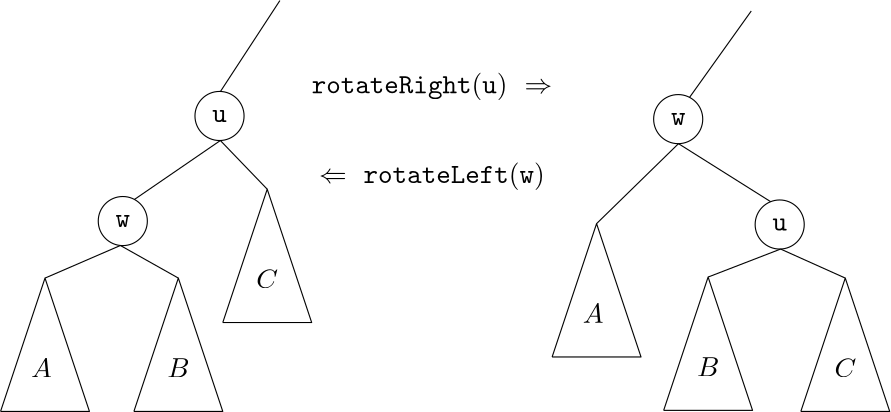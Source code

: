 <?xml version="1.0"?>
<!DOCTYPE ipe SYSTEM "ipe.dtd">
<ipe version="70010" creator="Ipe 7.0.10">
<info created="D:20101110125048" modified="D:20110704133057"/>
<ipestyle name="basic">
<symbol name="arrow/arc(spx)">
<path stroke="sym-stroke" fill="sym-stroke" pen="sym-pen">
0 0 m
-1 0.333 l
-1 -0.333 l
h
</path>
</symbol>
<symbol name="arrow/farc(spx)">
<path stroke="sym-stroke" fill="white" pen="sym-pen">
0 0 m
-1 0.333 l
-1 -0.333 l
h
</path>
</symbol>
<symbol name="mark/circle(sx)" transformations="translations">
<path fill="sym-stroke">
0.6 0 0 0.6 0 0 e
0.4 0 0 0.4 0 0 e
</path>
</symbol>
<symbol name="mark/disk(sx)" transformations="translations">
<path fill="sym-stroke">
0.6 0 0 0.6 0 0 e
</path>
</symbol>
<symbol name="mark/fdisk(sfx)" transformations="translations">
<group>
<path fill="sym-stroke" fillrule="eofill">
0.6 0 0 0.6 0 0 e
0.4 0 0 0.4 0 0 e
</path>
<path fill="sym-fill">
0.4 0 0 0.4 0 0 e
</path>
</group>
</symbol>
<symbol name="mark/box(sx)" transformations="translations">
<path fill="sym-stroke" fillrule="eofill">
-0.6 -0.6 m
0.6 -0.6 l
0.6 0.6 l
-0.6 0.6 l
h
-0.4 -0.4 m
0.4 -0.4 l
0.4 0.4 l
-0.4 0.4 l
h
</path>
</symbol>
<symbol name="mark/square(sx)" transformations="translations">
<path fill="sym-stroke">
-0.6 -0.6 m
0.6 -0.6 l
0.6 0.6 l
-0.6 0.6 l
h
</path>
</symbol>
<symbol name="mark/fsquare(sfx)" transformations="translations">
<group>
<path fill="sym-stroke" fillrule="eofill">
-0.6 -0.6 m
0.6 -0.6 l
0.6 0.6 l
-0.6 0.6 l
h
-0.4 -0.4 m
0.4 -0.4 l
0.4 0.4 l
-0.4 0.4 l
h
</path>
<path fill="sym-fill">
-0.4 -0.4 m
0.4 -0.4 l
0.4 0.4 l
-0.4 0.4 l
h
</path>
</group>
</symbol>
<symbol name="mark/cross(sx)" transformations="translations">
<group>
<path fill="sym-stroke">
-0.43 -0.57 m
0.57 0.43 l
0.43 0.57 l
-0.57 -0.43 l
h
</path>
<path fill="sym-stroke">
-0.43 0.57 m
0.57 -0.43 l
0.43 -0.57 l
-0.57 0.43 l
h
</path>
</group>
</symbol>
<symbol name="arrow/fnormal(spx)">
<path stroke="sym-stroke" fill="white" pen="sym-pen">
0 0 m
-1 0.333 l
-1 -0.333 l
h
</path>
</symbol>
<symbol name="arrow/pointed(spx)">
<path stroke="sym-stroke" fill="sym-stroke" pen="sym-pen">
0 0 m
-1 0.333 l
-0.8 0 l
-1 -0.333 l
h
</path>
</symbol>
<symbol name="arrow/fpointed(spx)">
<path stroke="sym-stroke" fill="white" pen="sym-pen">
0 0 m
-1 0.333 l
-0.8 0 l
-1 -0.333 l
h
</path>
</symbol>
<symbol name="arrow/linear(spx)">
<path stroke="sym-stroke" pen="sym-pen">
-1 0.333 m
0 0 l
-1 -0.333 l
</path>
</symbol>
<symbol name="arrow/fdouble(spx)">
<path stroke="sym-stroke" fill="white" pen="sym-pen">
0 0 m
-1 0.333 l
-1 -0.333 l
h
-1 0 m
-2 0.333 l
-2 -0.333 l
h
</path>
</symbol>
<symbol name="arrow/double(spx)">
<path stroke="sym-stroke" fill="sym-stroke" pen="sym-pen">
0 0 m
-1 0.333 l
-1 -0.333 l
h
-1 0 m
-2 0.333 l
-2 -0.333 l
h
</path>
</symbol>
<pen name="heavier" value="0.8"/>
<pen name="fat" value="1.2"/>
<pen name="ultrafat" value="2"/>
<symbolsize name="large" value="5"/>
<symbolsize name="small" value="2"/>
<symbolsize name="tiny" value="1.1"/>
<arrowsize name="large" value="10"/>
<arrowsize name="small" value="5"/>
<arrowsize name="tiny" value="3"/>
<color name="red" value="1 0 0"/>
<color name="green" value="0 1 0"/>
<color name="blue" value="0 0 1"/>
<color name="yellow" value="1 1 0"/>
<color name="orange" value="1 0.647 0"/>
<color name="gold" value="1 0.843 0"/>
<color name="purple" value="0.627 0.125 0.941"/>
<color name="gray" value="0.745"/>
<color name="brown" value="0.647 0.165 0.165"/>
<color name="navy" value="0 0 0.502"/>
<color name="pink" value="1 0.753 0.796"/>
<color name="seagreen" value="0.18 0.545 0.341"/>
<color name="turquoise" value="0.251 0.878 0.816"/>
<color name="violet" value="0.933 0.51 0.933"/>
<color name="darkblue" value="0 0 0.545"/>
<color name="darkcyan" value="0 0.545 0.545"/>
<color name="darkgray" value="0.663"/>
<color name="darkgreen" value="0 0.392 0"/>
<color name="darkmagenta" value="0.545 0 0.545"/>
<color name="darkorange" value="1 0.549 0"/>
<color name="darkred" value="0.545 0 0"/>
<color name="lightblue" value="0.678 0.847 0.902"/>
<color name="lightcyan" value="0.878 1 1"/>
<color name="lightgray" value="0.827"/>
<color name="lightgreen" value="0.565 0.933 0.565"/>
<color name="lightyellow" value="1 1 0.878"/>
<dashstyle name="dashed" value="[4] 0"/>
<dashstyle name="dotted" value="[1 3] 0"/>
<dashstyle name="dash dotted" value="[4 2 1 2] 0"/>
<dashstyle name="dash dot dotted" value="[4 2 1 2 1 2] 0"/>
<textsize name="large" value="\large"/>
<textsize name="small" value="\small"/>
<textsize name="tiny" value="\tiny"/>
<textsize name="Large" value="\Large"/>
<textsize name="LARGE" value="\LARGE"/>
<textsize name="huge" value="\huge"/>
<textsize name="Huge" value="\Huge"/>
<textsize name="footnote" value="\footnotesize"/>
<textstyle name="center" begin="\begin{center}" end="\end{center}"/>
<textstyle name="itemize" begin="\begin{itemize}" end="\end{itemize}"/>
<textstyle name="item" begin="\begin{itemize}\item{}" end="\end{itemize}"/>
<gridsize name="4 pts" value="4"/>
<gridsize name="8 pts (~3 mm)" value="8"/>
<gridsize name="16 pts (~6 mm)" value="16"/>
<gridsize name="32 pts (~12 mm)" value="32"/>
<gridsize name="10 pts (~3.5 mm)" value="10"/>
<gridsize name="20 pts (~7 mm)" value="20"/>
<gridsize name="14 pts (~5 mm)" value="14"/>
<gridsize name="28 pts (~10 mm)" value="28"/>
<gridsize name="56 pts (~20 mm)" value="56"/>
<anglesize name="90 deg" value="90"/>
<anglesize name="60 deg" value="60"/>
<anglesize name="45 deg" value="45"/>
<anglesize name="30 deg" value="30"/>
<anglesize name="22.5 deg" value="22.5"/>
<tiling name="falling" angle="-60" step="4" width="1"/>
<tiling name="rising" angle="30" step="4" width="1"/>
</ipestyle>
<page>
<layer name="alpha"/>
<view layers="alpha" active="alpha"/>
<group layer="alpha" matrix="1 0 0 1 -15.072 0">
<text transformations="translations" pos="239.072 338.549" stroke="black" type="label" width="86.564" height="7.473" depth="2.49" valign="baseline">$\mathtt{rotateRight(u)}\,\,\Rightarrow$</text>
<text matrix="1 0 0 1 4.1545 0" transformations="translations" pos="237.533 306.241" stroke="black" type="label" width="81.333" height="7.473" depth="2.49" valign="baseline">$\Leftarrow\,\,\mathtt{rotateLeft(w)}$</text>
</group>
<group>
<path stroke="black">
191.167 339.191 m
212.558 371.913 l
</path>
<group matrix="1 0 0 1 -73.1026 16">
<path matrix="1 0 0 1 -6.89739 0" stroke="black">
192 208 m
208 256 l
224 208 l
192 208 l
</path>
<text transformations="translations" pos="196.103 220.308" stroke="black" type="label" width="7.472" height="6.808" depth="0" valign="baseline">$A$</text>
</group>
<group matrix="1 0 0 1 0.9711 0">
<path matrix="1 0 0 1 -32.9711 16" stroke="black">
192 208 m
208 256 l
224 208 l
192 208 l
</path>
<text matrix="1 0 0 1 -25.1026 16" transformations="translations" pos="196.103 220.308" stroke="black" type="label" width="8.057" height="6.808" depth="0" valign="baseline">$B$</text>
</group>
<group matrix="1 0 0 1 1.0831 0">
<path matrix="1 0 0 1 -1.0831 48" stroke="black">
192 208 m
208 256 l
224 208 l
192 208 l
</path>
<text matrix="1 0 0 1 6.8974 48" transformations="translations" pos="196.103 220.308" stroke="black" type="label" width="7.833" height="6.808" depth="0" valign="baseline">$C$</text>
</group>
<path stroke="black">
191.124 321.529 m
160.198 300.312 l
</path>
<path stroke="black">
191.124 321.529 m
208 304 l
</path>
<path stroke="black">
155.129 283.739 m
128 272 l
</path>
<path stroke="black">
155.129 283.739 m
176 272 l
</path>
<path matrix="1 0 0 1 -31.1667 -36.8048" stroke="black">
8.83683 0 0 8.83683 187.174 329.337 e
</path>
<text matrix="1 0 0 1 -31.9717 -35.6848" transformations="translations" pos="187.979 328.217" stroke="black" type="label" width="5.23" height="4.289" depth="0" halign="center" valign="center">$\mathtt{w}$</text>
<path matrix="1 0 0 1 3.65229 1.02409" stroke="black">
8.83683 0 0 8.83683 187.174 329.337 e
</path>
<text matrix="1 0 0 1 2.84729 2.14409" transformations="translations" pos="187.979 328.217" stroke="black" type="label" width="5.23" height="4.289" depth="0" halign="center" valign="center">$\mathtt{u}$</text>
</group>
<group matrix="1 0 0 1 14.7184 0.3742">
<group matrix="1 0 0 1 110.743 35.2309">
<path matrix="1 0 0 1 -6.89739 0" stroke="black">
192 208 m
208 256 l
224 208 l
192 208 l
</path>
<text transformations="translations" pos="196.103 220.308" stroke="black" type="label" width="7.472" height="6.808" depth="0" valign="baseline">$A$</text>
</group>
<group matrix="1 0 0 1 176.971 0">
<path matrix="1 0 0 1 -32.9711 16" stroke="black">
192 208 m
208 256 l
224 208 l
192 208 l
</path>
<text matrix="1 0 0 1 -25.1026 16" transformations="translations" pos="196.103 220.308" stroke="black" type="label" width="8.057" height="6.808" depth="0" valign="baseline">$B$</text>
</group>
<group matrix="1 0 0 1 194.462 -32.3742">
<path matrix="1 0 0 1 -1.0831 48" stroke="black">
192 208 m
208 256 l
224 208 l
192 208 l
</path>
<text matrix="1 0 0 1 6.8974 48" transformations="translations" pos="196.103 220.308" stroke="black" type="label" width="7.833" height="6.808" depth="0" valign="baseline">$C$</text>
</group>
<path stroke="black">
341.329 320.017 m
374.516 299.129 l
</path>
<path stroke="black">
341.329 320.017 m
311.846 291.231 l
</path>
<path stroke="black">
378.091 282.082 m
352 272 l
</path>
<path stroke="black">
378.091 282.082 m
401.379 271.626 l
</path>
<path stroke="black">
345.322 336.687 m
367.533 367.78 l
</path>
<path matrix="1 0 0 1 154.057 -0.483578" stroke="black">
8.83683 0 0 8.83683 187.174 329.337 e
</path>
<text matrix="1 0 0 1 153.252 0.636422" transformations="translations" pos="187.979 328.217" stroke="black" type="label" width="5.23" height="4.289" depth="0" halign="center" valign="center">$\mathtt{w}$</text>
<path matrix="1 0 0 1 190.596 -38.4237" stroke="black">
8.83683 0 0 8.83683 187.174 329.337 e
</path>
<text matrix="1 0 0 1 189.791 -37.3037" transformations="translations" pos="187.979 328.217" stroke="black" type="label" width="5.23" height="4.289" depth="0" halign="center" valign="center">$\mathtt{u}$</text>
</group>
</page>
</ipe>
